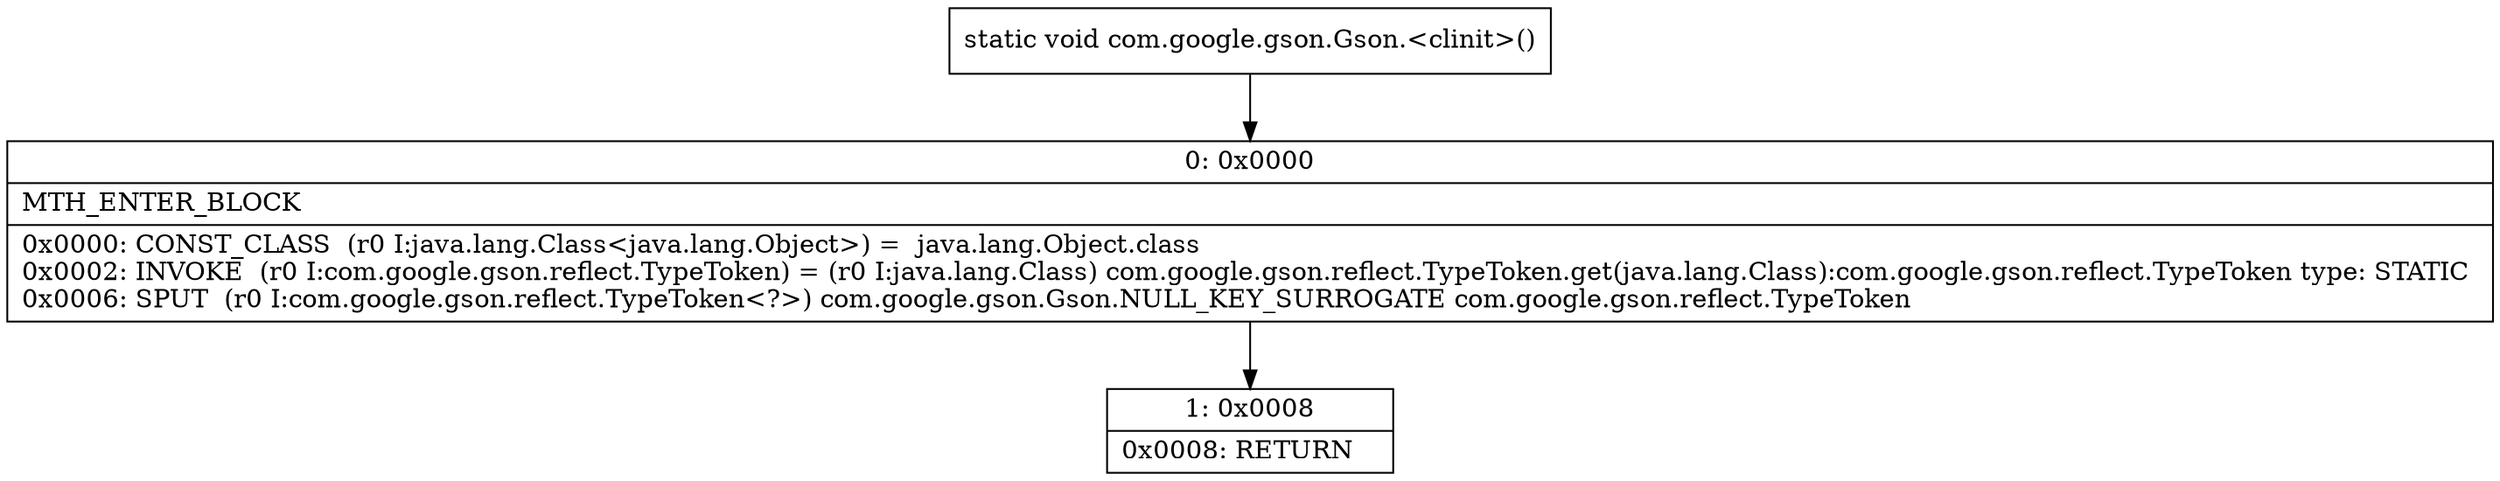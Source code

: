 digraph "CFG forcom.google.gson.Gson.\<clinit\>()V" {
Node_0 [shape=record,label="{0\:\ 0x0000|MTH_ENTER_BLOCK\l|0x0000: CONST_CLASS  (r0 I:java.lang.Class\<java.lang.Object\>) =  java.lang.Object.class \l0x0002: INVOKE  (r0 I:com.google.gson.reflect.TypeToken) = (r0 I:java.lang.Class) com.google.gson.reflect.TypeToken.get(java.lang.Class):com.google.gson.reflect.TypeToken type: STATIC \l0x0006: SPUT  (r0 I:com.google.gson.reflect.TypeToken\<?\>) com.google.gson.Gson.NULL_KEY_SURROGATE com.google.gson.reflect.TypeToken \l}"];
Node_1 [shape=record,label="{1\:\ 0x0008|0x0008: RETURN   \l}"];
MethodNode[shape=record,label="{static void com.google.gson.Gson.\<clinit\>() }"];
MethodNode -> Node_0;
Node_0 -> Node_1;
}

